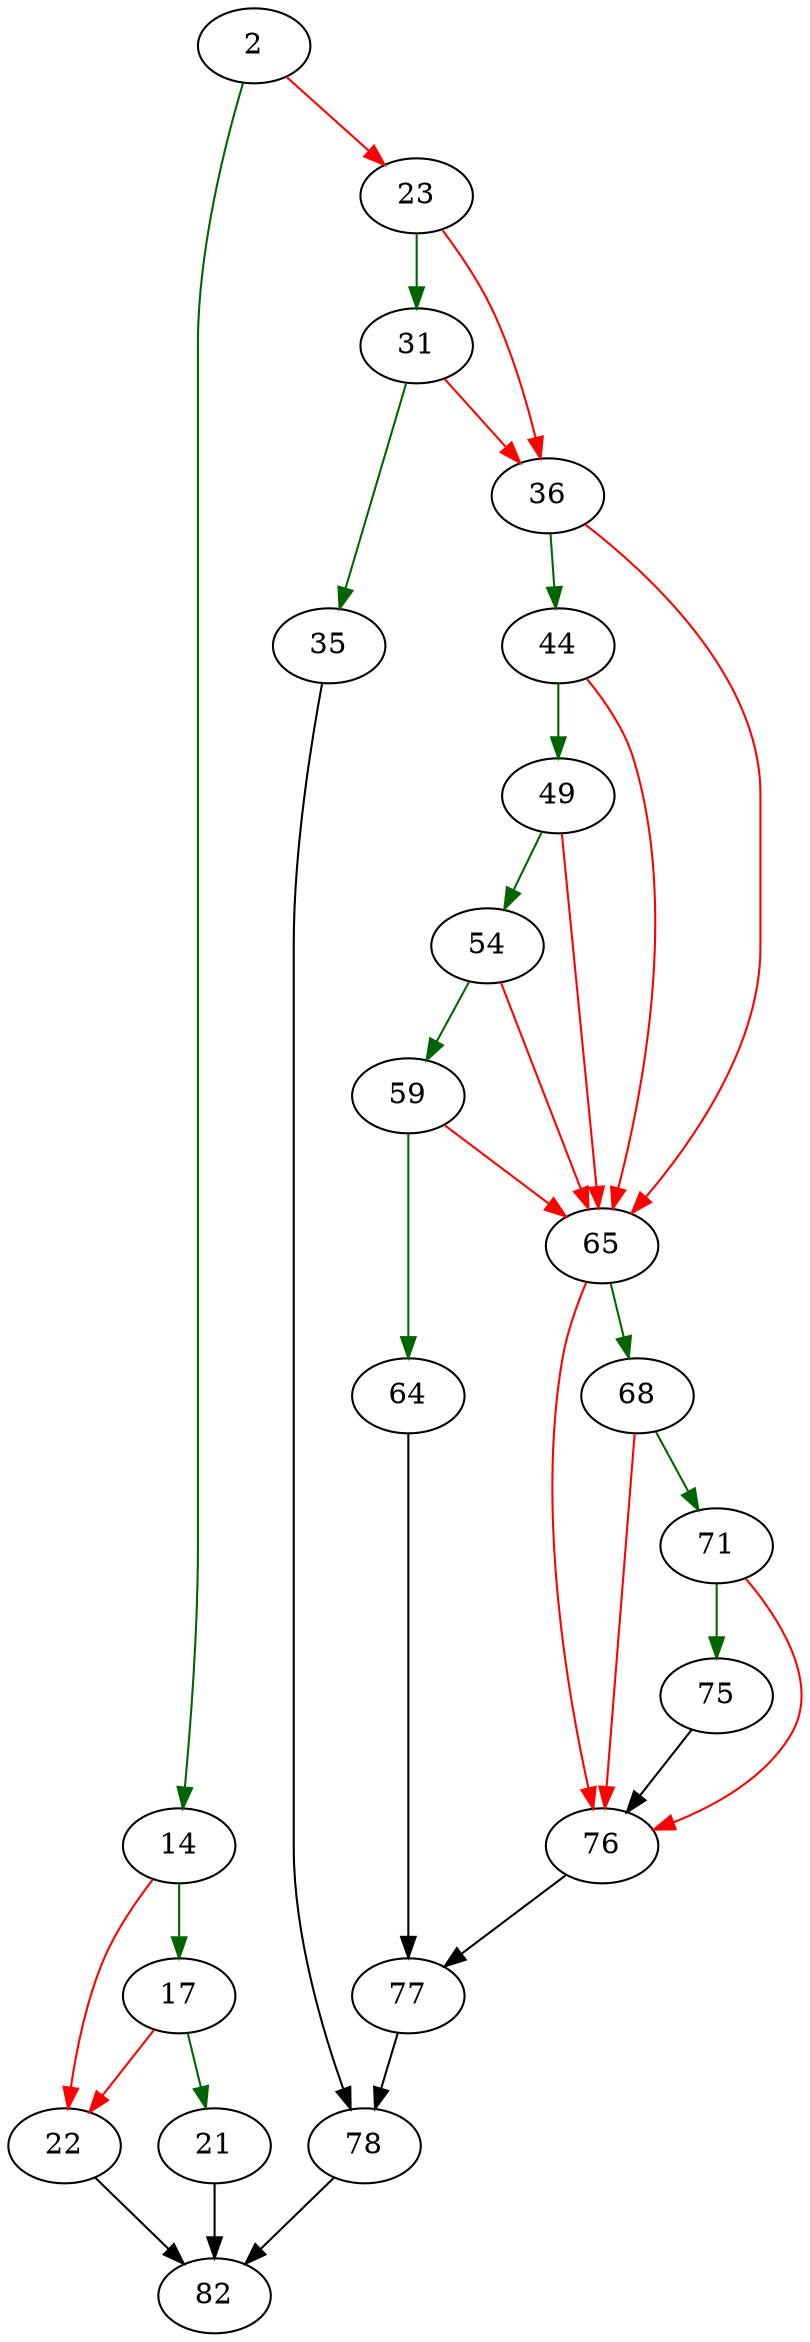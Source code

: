 strict digraph "deduceDatabaseType" {
	// Node definitions.
	2 [entry=true];
	14;
	23;
	17;
	22;
	21;
	82;
	31;
	36;
	35;
	78;
	44;
	65;
	49;
	54;
	59;
	64;
	77;
	68;
	76;
	71;
	75;

	// Edge definitions.
	2 -> 14 [
		color=darkgreen
		cond=true
	];
	2 -> 23 [
		color=red
		cond=false
	];
	14 -> 17 [
		color=darkgreen
		cond=true
	];
	14 -> 22 [
		color=red
		cond=false
	];
	23 -> 31 [
		color=darkgreen
		cond=true
	];
	23 -> 36 [
		color=red
		cond=false
	];
	17 -> 22 [
		color=red
		cond=false
	];
	17 -> 21 [
		color=darkgreen
		cond=true
	];
	22 -> 82;
	21 -> 82;
	31 -> 36 [
		color=red
		cond=false
	];
	31 -> 35 [
		color=darkgreen
		cond=true
	];
	36 -> 44 [
		color=darkgreen
		cond=true
	];
	36 -> 65 [
		color=red
		cond=false
	];
	35 -> 78;
	78 -> 82;
	44 -> 65 [
		color=red
		cond=false
	];
	44 -> 49 [
		color=darkgreen
		cond=true
	];
	65 -> 68 [
		color=darkgreen
		cond=true
	];
	65 -> 76 [
		color=red
		cond=false
	];
	49 -> 65 [
		color=red
		cond=false
	];
	49 -> 54 [
		color=darkgreen
		cond=true
	];
	54 -> 65 [
		color=red
		cond=false
	];
	54 -> 59 [
		color=darkgreen
		cond=true
	];
	59 -> 65 [
		color=red
		cond=false
	];
	59 -> 64 [
		color=darkgreen
		cond=true
	];
	64 -> 77;
	77 -> 78;
	68 -> 76 [
		color=red
		cond=false
	];
	68 -> 71 [
		color=darkgreen
		cond=true
	];
	76 -> 77;
	71 -> 76 [
		color=red
		cond=false
	];
	71 -> 75 [
		color=darkgreen
		cond=true
	];
	75 -> 76;
}
